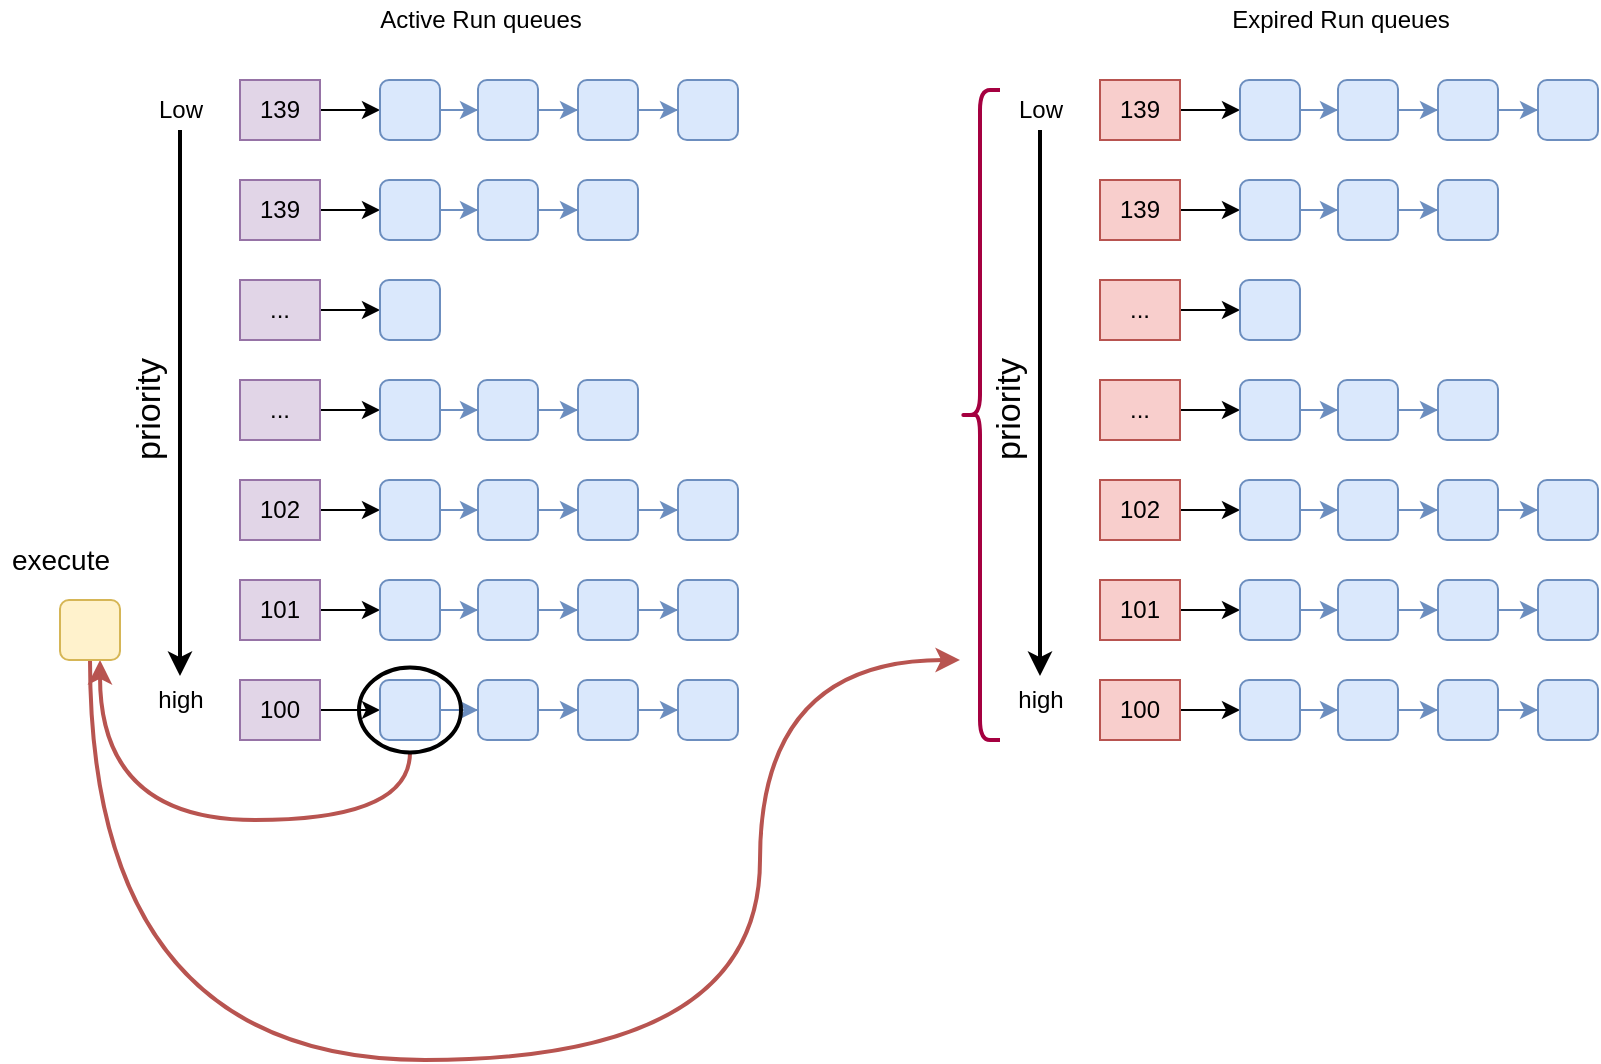 <mxfile version="13.5.5" type="github">
  <diagram id="36sdOlhScXmFpO4X05Oe" name="Page-1">
    <mxGraphModel dx="746" dy="971" grid="1" gridSize="10" guides="1" tooltips="1" connect="1" arrows="1" fold="1" page="1" pageScale="1" pageWidth="827" pageHeight="1169" math="0" shadow="0">
      <root>
        <mxCell id="0" />
        <mxCell id="1" parent="0" />
        <mxCell id="JyXXB15nYnJvHHF5IV0J-5" style="edgeStyle=orthogonalEdgeStyle;rounded=0;orthogonalLoop=1;jettySize=auto;html=1;entryX=0;entryY=0.5;entryDx=0;entryDy=0;" edge="1" parent="1" source="JyXXB15nYnJvHHF5IV0J-1" target="JyXXB15nYnJvHHF5IV0J-4">
          <mxGeometry relative="1" as="geometry" />
        </mxCell>
        <mxCell id="JyXXB15nYnJvHHF5IV0J-1" value="139" style="rounded=0;whiteSpace=wrap;html=1;fillColor=#e1d5e7;strokeColor=#9673a6;" vertex="1" parent="1">
          <mxGeometry x="230" y="200" width="40" height="30" as="geometry" />
        </mxCell>
        <mxCell id="JyXXB15nYnJvHHF5IV0J-7" value="" style="edgeStyle=orthogonalEdgeStyle;rounded=0;orthogonalLoop=1;jettySize=auto;html=1;fillColor=#dae8fc;strokeColor=#6c8ebf;" edge="1" parent="1" source="JyXXB15nYnJvHHF5IV0J-4" target="JyXXB15nYnJvHHF5IV0J-6">
          <mxGeometry relative="1" as="geometry" />
        </mxCell>
        <mxCell id="JyXXB15nYnJvHHF5IV0J-4" value="" style="rounded=1;whiteSpace=wrap;html=1;fillColor=#dae8fc;strokeColor=#6c8ebf;" vertex="1" parent="1">
          <mxGeometry x="300" y="200" width="30" height="30" as="geometry" />
        </mxCell>
        <mxCell id="JyXXB15nYnJvHHF5IV0J-9" value="" style="edgeStyle=orthogonalEdgeStyle;rounded=0;orthogonalLoop=1;jettySize=auto;html=1;fillColor=#dae8fc;strokeColor=#6c8ebf;" edge="1" parent="1" source="JyXXB15nYnJvHHF5IV0J-6" target="JyXXB15nYnJvHHF5IV0J-8">
          <mxGeometry relative="1" as="geometry" />
        </mxCell>
        <mxCell id="JyXXB15nYnJvHHF5IV0J-6" value="" style="rounded=1;whiteSpace=wrap;html=1;fillColor=#dae8fc;strokeColor=#6c8ebf;" vertex="1" parent="1">
          <mxGeometry x="349" y="200" width="30" height="30" as="geometry" />
        </mxCell>
        <mxCell id="JyXXB15nYnJvHHF5IV0J-11" value="" style="edgeStyle=orthogonalEdgeStyle;rounded=0;orthogonalLoop=1;jettySize=auto;html=1;fillColor=#dae8fc;strokeColor=#6c8ebf;" edge="1" parent="1" source="JyXXB15nYnJvHHF5IV0J-8" target="JyXXB15nYnJvHHF5IV0J-10">
          <mxGeometry relative="1" as="geometry" />
        </mxCell>
        <mxCell id="JyXXB15nYnJvHHF5IV0J-8" value="" style="rounded=1;whiteSpace=wrap;html=1;fillColor=#dae8fc;strokeColor=#6c8ebf;" vertex="1" parent="1">
          <mxGeometry x="399" y="200" width="30" height="30" as="geometry" />
        </mxCell>
        <mxCell id="JyXXB15nYnJvHHF5IV0J-10" value="" style="rounded=1;whiteSpace=wrap;html=1;fillColor=#dae8fc;strokeColor=#6c8ebf;" vertex="1" parent="1">
          <mxGeometry x="449" y="200" width="30" height="30" as="geometry" />
        </mxCell>
        <mxCell id="JyXXB15nYnJvHHF5IV0J-12" style="edgeStyle=orthogonalEdgeStyle;rounded=0;orthogonalLoop=1;jettySize=auto;html=1;entryX=0;entryY=0.5;entryDx=0;entryDy=0;" edge="1" parent="1" source="JyXXB15nYnJvHHF5IV0J-13" target="JyXXB15nYnJvHHF5IV0J-15">
          <mxGeometry relative="1" as="geometry" />
        </mxCell>
        <mxCell id="JyXXB15nYnJvHHF5IV0J-13" value="139" style="rounded=0;whiteSpace=wrap;html=1;fillColor=#e1d5e7;strokeColor=#9673a6;" vertex="1" parent="1">
          <mxGeometry x="230" y="250" width="40" height="30" as="geometry" />
        </mxCell>
        <mxCell id="JyXXB15nYnJvHHF5IV0J-14" value="" style="edgeStyle=orthogonalEdgeStyle;rounded=0;orthogonalLoop=1;jettySize=auto;html=1;fillColor=#dae8fc;strokeColor=#6c8ebf;" edge="1" parent="1" source="JyXXB15nYnJvHHF5IV0J-15" target="JyXXB15nYnJvHHF5IV0J-17">
          <mxGeometry relative="1" as="geometry" />
        </mxCell>
        <mxCell id="JyXXB15nYnJvHHF5IV0J-15" value="" style="rounded=1;whiteSpace=wrap;html=1;fillColor=#dae8fc;strokeColor=#6c8ebf;" vertex="1" parent="1">
          <mxGeometry x="300" y="250" width="30" height="30" as="geometry" />
        </mxCell>
        <mxCell id="JyXXB15nYnJvHHF5IV0J-16" value="" style="edgeStyle=orthogonalEdgeStyle;rounded=0;orthogonalLoop=1;jettySize=auto;html=1;fillColor=#dae8fc;strokeColor=#6c8ebf;" edge="1" parent="1" source="JyXXB15nYnJvHHF5IV0J-17" target="JyXXB15nYnJvHHF5IV0J-19">
          <mxGeometry relative="1" as="geometry" />
        </mxCell>
        <mxCell id="JyXXB15nYnJvHHF5IV0J-17" value="" style="rounded=1;whiteSpace=wrap;html=1;fillColor=#dae8fc;strokeColor=#6c8ebf;" vertex="1" parent="1">
          <mxGeometry x="349" y="250" width="30" height="30" as="geometry" />
        </mxCell>
        <mxCell id="JyXXB15nYnJvHHF5IV0J-19" value="" style="rounded=1;whiteSpace=wrap;html=1;fillColor=#dae8fc;strokeColor=#6c8ebf;" vertex="1" parent="1">
          <mxGeometry x="399" y="250" width="30" height="30" as="geometry" />
        </mxCell>
        <mxCell id="JyXXB15nYnJvHHF5IV0J-21" style="edgeStyle=orthogonalEdgeStyle;rounded=0;orthogonalLoop=1;jettySize=auto;html=1;entryX=0;entryY=0.5;entryDx=0;entryDy=0;" edge="1" parent="1" source="JyXXB15nYnJvHHF5IV0J-22" target="JyXXB15nYnJvHHF5IV0J-24">
          <mxGeometry relative="1" as="geometry" />
        </mxCell>
        <mxCell id="JyXXB15nYnJvHHF5IV0J-22" value="..." style="rounded=0;whiteSpace=wrap;html=1;fillColor=#e1d5e7;strokeColor=#9673a6;" vertex="1" parent="1">
          <mxGeometry x="230" y="300" width="40" height="30" as="geometry" />
        </mxCell>
        <mxCell id="JyXXB15nYnJvHHF5IV0J-24" value="" style="rounded=1;whiteSpace=wrap;html=1;fillColor=#dae8fc;strokeColor=#6c8ebf;" vertex="1" parent="1">
          <mxGeometry x="300" y="300" width="30" height="30" as="geometry" />
        </mxCell>
        <mxCell id="JyXXB15nYnJvHHF5IV0J-30" style="edgeStyle=orthogonalEdgeStyle;rounded=0;orthogonalLoop=1;jettySize=auto;html=1;entryX=0;entryY=0.5;entryDx=0;entryDy=0;" edge="1" parent="1" source="JyXXB15nYnJvHHF5IV0J-31" target="JyXXB15nYnJvHHF5IV0J-33">
          <mxGeometry relative="1" as="geometry" />
        </mxCell>
        <mxCell id="JyXXB15nYnJvHHF5IV0J-31" value="..." style="rounded=0;whiteSpace=wrap;html=1;fillColor=#e1d5e7;strokeColor=#9673a6;" vertex="1" parent="1">
          <mxGeometry x="230" y="350" width="40" height="30" as="geometry" />
        </mxCell>
        <mxCell id="JyXXB15nYnJvHHF5IV0J-32" value="" style="edgeStyle=orthogonalEdgeStyle;rounded=0;orthogonalLoop=1;jettySize=auto;html=1;fillColor=#dae8fc;strokeColor=#6c8ebf;" edge="1" parent="1" source="JyXXB15nYnJvHHF5IV0J-33" target="JyXXB15nYnJvHHF5IV0J-35">
          <mxGeometry relative="1" as="geometry" />
        </mxCell>
        <mxCell id="JyXXB15nYnJvHHF5IV0J-33" value="" style="rounded=1;whiteSpace=wrap;html=1;fillColor=#dae8fc;strokeColor=#6c8ebf;" vertex="1" parent="1">
          <mxGeometry x="300" y="350" width="30" height="30" as="geometry" />
        </mxCell>
        <mxCell id="JyXXB15nYnJvHHF5IV0J-34" value="" style="edgeStyle=orthogonalEdgeStyle;rounded=0;orthogonalLoop=1;jettySize=auto;html=1;fillColor=#dae8fc;strokeColor=#6c8ebf;" edge="1" parent="1" source="JyXXB15nYnJvHHF5IV0J-35" target="JyXXB15nYnJvHHF5IV0J-37">
          <mxGeometry relative="1" as="geometry" />
        </mxCell>
        <mxCell id="JyXXB15nYnJvHHF5IV0J-35" value="" style="rounded=1;whiteSpace=wrap;html=1;fillColor=#dae8fc;strokeColor=#6c8ebf;" vertex="1" parent="1">
          <mxGeometry x="349" y="350" width="30" height="30" as="geometry" />
        </mxCell>
        <mxCell id="JyXXB15nYnJvHHF5IV0J-37" value="" style="rounded=1;whiteSpace=wrap;html=1;fillColor=#dae8fc;strokeColor=#6c8ebf;" vertex="1" parent="1">
          <mxGeometry x="399" y="350" width="30" height="30" as="geometry" />
        </mxCell>
        <mxCell id="JyXXB15nYnJvHHF5IV0J-39" style="edgeStyle=orthogonalEdgeStyle;rounded=0;orthogonalLoop=1;jettySize=auto;html=1;entryX=0;entryY=0.5;entryDx=0;entryDy=0;" edge="1" parent="1" source="JyXXB15nYnJvHHF5IV0J-40" target="JyXXB15nYnJvHHF5IV0J-42">
          <mxGeometry relative="1" as="geometry" />
        </mxCell>
        <mxCell id="JyXXB15nYnJvHHF5IV0J-40" value="102" style="rounded=0;whiteSpace=wrap;html=1;fillColor=#e1d5e7;strokeColor=#9673a6;" vertex="1" parent="1">
          <mxGeometry x="230" y="400" width="40" height="30" as="geometry" />
        </mxCell>
        <mxCell id="JyXXB15nYnJvHHF5IV0J-41" value="" style="edgeStyle=orthogonalEdgeStyle;rounded=0;orthogonalLoop=1;jettySize=auto;html=1;fillColor=#dae8fc;strokeColor=#6c8ebf;" edge="1" parent="1" source="JyXXB15nYnJvHHF5IV0J-42" target="JyXXB15nYnJvHHF5IV0J-44">
          <mxGeometry relative="1" as="geometry" />
        </mxCell>
        <mxCell id="JyXXB15nYnJvHHF5IV0J-42" value="" style="rounded=1;whiteSpace=wrap;html=1;fillColor=#dae8fc;strokeColor=#6c8ebf;" vertex="1" parent="1">
          <mxGeometry x="300" y="400" width="30" height="30" as="geometry" />
        </mxCell>
        <mxCell id="JyXXB15nYnJvHHF5IV0J-43" value="" style="edgeStyle=orthogonalEdgeStyle;rounded=0;orthogonalLoop=1;jettySize=auto;html=1;fillColor=#dae8fc;strokeColor=#6c8ebf;" edge="1" parent="1" source="JyXXB15nYnJvHHF5IV0J-44" target="JyXXB15nYnJvHHF5IV0J-46">
          <mxGeometry relative="1" as="geometry" />
        </mxCell>
        <mxCell id="JyXXB15nYnJvHHF5IV0J-44" value="" style="rounded=1;whiteSpace=wrap;html=1;fillColor=#dae8fc;strokeColor=#6c8ebf;" vertex="1" parent="1">
          <mxGeometry x="349" y="400" width="30" height="30" as="geometry" />
        </mxCell>
        <mxCell id="JyXXB15nYnJvHHF5IV0J-45" value="" style="edgeStyle=orthogonalEdgeStyle;rounded=0;orthogonalLoop=1;jettySize=auto;html=1;fillColor=#dae8fc;strokeColor=#6c8ebf;" edge="1" parent="1" source="JyXXB15nYnJvHHF5IV0J-46" target="JyXXB15nYnJvHHF5IV0J-47">
          <mxGeometry relative="1" as="geometry" />
        </mxCell>
        <mxCell id="JyXXB15nYnJvHHF5IV0J-46" value="" style="rounded=1;whiteSpace=wrap;html=1;fillColor=#dae8fc;strokeColor=#6c8ebf;" vertex="1" parent="1">
          <mxGeometry x="399" y="400" width="30" height="30" as="geometry" />
        </mxCell>
        <mxCell id="JyXXB15nYnJvHHF5IV0J-47" value="" style="rounded=1;whiteSpace=wrap;html=1;fillColor=#dae8fc;strokeColor=#6c8ebf;" vertex="1" parent="1">
          <mxGeometry x="449" y="400" width="30" height="30" as="geometry" />
        </mxCell>
        <mxCell id="JyXXB15nYnJvHHF5IV0J-48" style="edgeStyle=orthogonalEdgeStyle;rounded=0;orthogonalLoop=1;jettySize=auto;html=1;entryX=0;entryY=0.5;entryDx=0;entryDy=0;" edge="1" parent="1" source="JyXXB15nYnJvHHF5IV0J-49" target="JyXXB15nYnJvHHF5IV0J-51">
          <mxGeometry relative="1" as="geometry" />
        </mxCell>
        <mxCell id="JyXXB15nYnJvHHF5IV0J-49" value="101" style="rounded=0;whiteSpace=wrap;html=1;fillColor=#e1d5e7;strokeColor=#9673a6;" vertex="1" parent="1">
          <mxGeometry x="230" y="450" width="40" height="30" as="geometry" />
        </mxCell>
        <mxCell id="JyXXB15nYnJvHHF5IV0J-50" value="" style="edgeStyle=orthogonalEdgeStyle;rounded=0;orthogonalLoop=1;jettySize=auto;html=1;fillColor=#dae8fc;strokeColor=#6c8ebf;" edge="1" parent="1" source="JyXXB15nYnJvHHF5IV0J-51" target="JyXXB15nYnJvHHF5IV0J-53">
          <mxGeometry relative="1" as="geometry" />
        </mxCell>
        <mxCell id="JyXXB15nYnJvHHF5IV0J-51" value="" style="rounded=1;whiteSpace=wrap;html=1;fillColor=#dae8fc;strokeColor=#6c8ebf;" vertex="1" parent="1">
          <mxGeometry x="300" y="450" width="30" height="30" as="geometry" />
        </mxCell>
        <mxCell id="JyXXB15nYnJvHHF5IV0J-52" value="" style="edgeStyle=orthogonalEdgeStyle;rounded=0;orthogonalLoop=1;jettySize=auto;html=1;fillColor=#dae8fc;strokeColor=#6c8ebf;" edge="1" parent="1" source="JyXXB15nYnJvHHF5IV0J-53" target="JyXXB15nYnJvHHF5IV0J-55">
          <mxGeometry relative="1" as="geometry" />
        </mxCell>
        <mxCell id="JyXXB15nYnJvHHF5IV0J-53" value="" style="rounded=1;whiteSpace=wrap;html=1;fillColor=#dae8fc;strokeColor=#6c8ebf;" vertex="1" parent="1">
          <mxGeometry x="349" y="450" width="30" height="30" as="geometry" />
        </mxCell>
        <mxCell id="JyXXB15nYnJvHHF5IV0J-54" value="" style="edgeStyle=orthogonalEdgeStyle;rounded=0;orthogonalLoop=1;jettySize=auto;html=1;fillColor=#dae8fc;strokeColor=#6c8ebf;" edge="1" parent="1" source="JyXXB15nYnJvHHF5IV0J-55" target="JyXXB15nYnJvHHF5IV0J-56">
          <mxGeometry relative="1" as="geometry" />
        </mxCell>
        <mxCell id="JyXXB15nYnJvHHF5IV0J-55" value="" style="rounded=1;whiteSpace=wrap;html=1;fillColor=#dae8fc;strokeColor=#6c8ebf;" vertex="1" parent="1">
          <mxGeometry x="399" y="450" width="30" height="30" as="geometry" />
        </mxCell>
        <mxCell id="JyXXB15nYnJvHHF5IV0J-56" value="" style="rounded=1;whiteSpace=wrap;html=1;fillColor=#dae8fc;strokeColor=#6c8ebf;" vertex="1" parent="1">
          <mxGeometry x="449" y="450" width="30" height="30" as="geometry" />
        </mxCell>
        <mxCell id="JyXXB15nYnJvHHF5IV0J-57" style="edgeStyle=orthogonalEdgeStyle;rounded=0;orthogonalLoop=1;jettySize=auto;html=1;entryX=0;entryY=0.5;entryDx=0;entryDy=0;" edge="1" parent="1" source="JyXXB15nYnJvHHF5IV0J-58" target="JyXXB15nYnJvHHF5IV0J-60">
          <mxGeometry relative="1" as="geometry" />
        </mxCell>
        <mxCell id="JyXXB15nYnJvHHF5IV0J-58" value="100" style="rounded=0;whiteSpace=wrap;html=1;fillColor=#e1d5e7;strokeColor=#9673a6;" vertex="1" parent="1">
          <mxGeometry x="230" y="500" width="40" height="30" as="geometry" />
        </mxCell>
        <mxCell id="JyXXB15nYnJvHHF5IV0J-59" value="" style="edgeStyle=orthogonalEdgeStyle;rounded=0;orthogonalLoop=1;jettySize=auto;html=1;fillColor=#dae8fc;strokeColor=#6c8ebf;" edge="1" parent="1" source="JyXXB15nYnJvHHF5IV0J-60" target="JyXXB15nYnJvHHF5IV0J-62">
          <mxGeometry relative="1" as="geometry" />
        </mxCell>
        <mxCell id="JyXXB15nYnJvHHF5IV0J-60" value="" style="rounded=1;whiteSpace=wrap;html=1;fillColor=#dae8fc;strokeColor=#6c8ebf;" vertex="1" parent="1">
          <mxGeometry x="300" y="500" width="30" height="30" as="geometry" />
        </mxCell>
        <mxCell id="JyXXB15nYnJvHHF5IV0J-61" value="" style="edgeStyle=orthogonalEdgeStyle;rounded=0;orthogonalLoop=1;jettySize=auto;html=1;fillColor=#dae8fc;strokeColor=#6c8ebf;" edge="1" parent="1" source="JyXXB15nYnJvHHF5IV0J-62" target="JyXXB15nYnJvHHF5IV0J-64">
          <mxGeometry relative="1" as="geometry" />
        </mxCell>
        <mxCell id="JyXXB15nYnJvHHF5IV0J-62" value="" style="rounded=1;whiteSpace=wrap;html=1;fillColor=#dae8fc;strokeColor=#6c8ebf;" vertex="1" parent="1">
          <mxGeometry x="349" y="500" width="30" height="30" as="geometry" />
        </mxCell>
        <mxCell id="JyXXB15nYnJvHHF5IV0J-63" value="" style="edgeStyle=orthogonalEdgeStyle;rounded=0;orthogonalLoop=1;jettySize=auto;html=1;fillColor=#dae8fc;strokeColor=#6c8ebf;" edge="1" parent="1" source="JyXXB15nYnJvHHF5IV0J-64" target="JyXXB15nYnJvHHF5IV0J-65">
          <mxGeometry relative="1" as="geometry" />
        </mxCell>
        <mxCell id="JyXXB15nYnJvHHF5IV0J-64" value="" style="rounded=1;whiteSpace=wrap;html=1;fillColor=#dae8fc;strokeColor=#6c8ebf;" vertex="1" parent="1">
          <mxGeometry x="399" y="500" width="30" height="30" as="geometry" />
        </mxCell>
        <mxCell id="JyXXB15nYnJvHHF5IV0J-65" value="" style="rounded=1;whiteSpace=wrap;html=1;fillColor=#dae8fc;strokeColor=#6c8ebf;" vertex="1" parent="1">
          <mxGeometry x="449" y="500" width="30" height="30" as="geometry" />
        </mxCell>
        <mxCell id="JyXXB15nYnJvHHF5IV0J-66" value="Active Run queues" style="text;html=1;align=center;verticalAlign=middle;resizable=0;points=[];autosize=1;" vertex="1" parent="1">
          <mxGeometry x="290" y="160" width="120" height="20" as="geometry" />
        </mxCell>
        <mxCell id="JyXXB15nYnJvHHF5IV0J-69" style="edgeStyle=orthogonalEdgeStyle;rounded=0;orthogonalLoop=1;jettySize=auto;html=1;entryX=0.5;entryY=-0.1;entryDx=0;entryDy=0;entryPerimeter=0;strokeWidth=2;" edge="1" parent="1" source="JyXXB15nYnJvHHF5IV0J-67" target="JyXXB15nYnJvHHF5IV0J-68">
          <mxGeometry relative="1" as="geometry" />
        </mxCell>
        <mxCell id="JyXXB15nYnJvHHF5IV0J-67" value="Low" style="text;html=1;align=center;verticalAlign=middle;resizable=0;points=[];autosize=1;" vertex="1" parent="1">
          <mxGeometry x="180" y="205" width="40" height="20" as="geometry" />
        </mxCell>
        <mxCell id="JyXXB15nYnJvHHF5IV0J-68" value="high" style="text;html=1;align=center;verticalAlign=middle;resizable=0;points=[];autosize=1;" vertex="1" parent="1">
          <mxGeometry x="180" y="500" width="40" height="20" as="geometry" />
        </mxCell>
        <mxCell id="JyXXB15nYnJvHHF5IV0J-70" value="&lt;font style=&quot;font-size: 17px&quot;&gt;priority&lt;/font&gt;" style="text;html=1;align=center;verticalAlign=middle;resizable=0;points=[];autosize=1;rotation=270;" vertex="1" parent="1">
          <mxGeometry x="150" y="355" width="70" height="20" as="geometry" />
        </mxCell>
        <mxCell id="JyXXB15nYnJvHHF5IV0J-71" style="edgeStyle=orthogonalEdgeStyle;rounded=0;orthogonalLoop=1;jettySize=auto;html=1;entryX=0;entryY=0.5;entryDx=0;entryDy=0;" edge="1" parent="1" source="JyXXB15nYnJvHHF5IV0J-72" target="JyXXB15nYnJvHHF5IV0J-74">
          <mxGeometry relative="1" as="geometry" />
        </mxCell>
        <mxCell id="JyXXB15nYnJvHHF5IV0J-72" value="139" style="rounded=0;whiteSpace=wrap;html=1;fillColor=#f8cecc;strokeColor=#b85450;" vertex="1" parent="1">
          <mxGeometry x="660" y="200" width="40" height="30" as="geometry" />
        </mxCell>
        <mxCell id="JyXXB15nYnJvHHF5IV0J-73" value="" style="edgeStyle=orthogonalEdgeStyle;rounded=0;orthogonalLoop=1;jettySize=auto;html=1;fillColor=#dae8fc;strokeColor=#6c8ebf;" edge="1" parent="1" source="JyXXB15nYnJvHHF5IV0J-74" target="JyXXB15nYnJvHHF5IV0J-76">
          <mxGeometry relative="1" as="geometry" />
        </mxCell>
        <mxCell id="JyXXB15nYnJvHHF5IV0J-74" value="" style="rounded=1;whiteSpace=wrap;html=1;fillColor=#dae8fc;strokeColor=#6c8ebf;" vertex="1" parent="1">
          <mxGeometry x="730" y="200" width="30" height="30" as="geometry" />
        </mxCell>
        <mxCell id="JyXXB15nYnJvHHF5IV0J-75" value="" style="edgeStyle=orthogonalEdgeStyle;rounded=0;orthogonalLoop=1;jettySize=auto;html=1;fillColor=#dae8fc;strokeColor=#6c8ebf;" edge="1" parent="1" source="JyXXB15nYnJvHHF5IV0J-76" target="JyXXB15nYnJvHHF5IV0J-78">
          <mxGeometry relative="1" as="geometry" />
        </mxCell>
        <mxCell id="JyXXB15nYnJvHHF5IV0J-76" value="" style="rounded=1;whiteSpace=wrap;html=1;fillColor=#dae8fc;strokeColor=#6c8ebf;" vertex="1" parent="1">
          <mxGeometry x="779" y="200" width="30" height="30" as="geometry" />
        </mxCell>
        <mxCell id="JyXXB15nYnJvHHF5IV0J-77" value="" style="edgeStyle=orthogonalEdgeStyle;rounded=0;orthogonalLoop=1;jettySize=auto;html=1;fillColor=#dae8fc;strokeColor=#6c8ebf;" edge="1" parent="1" source="JyXXB15nYnJvHHF5IV0J-78" target="JyXXB15nYnJvHHF5IV0J-79">
          <mxGeometry relative="1" as="geometry" />
        </mxCell>
        <mxCell id="JyXXB15nYnJvHHF5IV0J-78" value="" style="rounded=1;whiteSpace=wrap;html=1;fillColor=#dae8fc;strokeColor=#6c8ebf;" vertex="1" parent="1">
          <mxGeometry x="829" y="200" width="30" height="30" as="geometry" />
        </mxCell>
        <mxCell id="JyXXB15nYnJvHHF5IV0J-79" value="" style="rounded=1;whiteSpace=wrap;html=1;fillColor=#dae8fc;strokeColor=#6c8ebf;" vertex="1" parent="1">
          <mxGeometry x="879" y="200" width="30" height="30" as="geometry" />
        </mxCell>
        <mxCell id="JyXXB15nYnJvHHF5IV0J-80" style="edgeStyle=orthogonalEdgeStyle;rounded=0;orthogonalLoop=1;jettySize=auto;html=1;entryX=0;entryY=0.5;entryDx=0;entryDy=0;" edge="1" parent="1" source="JyXXB15nYnJvHHF5IV0J-81" target="JyXXB15nYnJvHHF5IV0J-83">
          <mxGeometry relative="1" as="geometry" />
        </mxCell>
        <mxCell id="JyXXB15nYnJvHHF5IV0J-81" value="139" style="rounded=0;whiteSpace=wrap;html=1;fillColor=#f8cecc;strokeColor=#b85450;" vertex="1" parent="1">
          <mxGeometry x="660" y="250" width="40" height="30" as="geometry" />
        </mxCell>
        <mxCell id="JyXXB15nYnJvHHF5IV0J-82" value="" style="edgeStyle=orthogonalEdgeStyle;rounded=0;orthogonalLoop=1;jettySize=auto;html=1;fillColor=#dae8fc;strokeColor=#6c8ebf;" edge="1" parent="1" source="JyXXB15nYnJvHHF5IV0J-83" target="JyXXB15nYnJvHHF5IV0J-85">
          <mxGeometry relative="1" as="geometry" />
        </mxCell>
        <mxCell id="JyXXB15nYnJvHHF5IV0J-83" value="" style="rounded=1;whiteSpace=wrap;html=1;fillColor=#dae8fc;strokeColor=#6c8ebf;" vertex="1" parent="1">
          <mxGeometry x="730" y="250" width="30" height="30" as="geometry" />
        </mxCell>
        <mxCell id="JyXXB15nYnJvHHF5IV0J-84" value="" style="edgeStyle=orthogonalEdgeStyle;rounded=0;orthogonalLoop=1;jettySize=auto;html=1;fillColor=#dae8fc;strokeColor=#6c8ebf;" edge="1" parent="1" source="JyXXB15nYnJvHHF5IV0J-85" target="JyXXB15nYnJvHHF5IV0J-86">
          <mxGeometry relative="1" as="geometry" />
        </mxCell>
        <mxCell id="JyXXB15nYnJvHHF5IV0J-85" value="" style="rounded=1;whiteSpace=wrap;html=1;fillColor=#dae8fc;strokeColor=#6c8ebf;" vertex="1" parent="1">
          <mxGeometry x="779" y="250" width="30" height="30" as="geometry" />
        </mxCell>
        <mxCell id="JyXXB15nYnJvHHF5IV0J-86" value="" style="rounded=1;whiteSpace=wrap;html=1;fillColor=#dae8fc;strokeColor=#6c8ebf;" vertex="1" parent="1">
          <mxGeometry x="829" y="250" width="30" height="30" as="geometry" />
        </mxCell>
        <mxCell id="JyXXB15nYnJvHHF5IV0J-87" style="edgeStyle=orthogonalEdgeStyle;rounded=0;orthogonalLoop=1;jettySize=auto;html=1;entryX=0;entryY=0.5;entryDx=0;entryDy=0;" edge="1" parent="1" source="JyXXB15nYnJvHHF5IV0J-88" target="JyXXB15nYnJvHHF5IV0J-89">
          <mxGeometry relative="1" as="geometry" />
        </mxCell>
        <mxCell id="JyXXB15nYnJvHHF5IV0J-88" value="..." style="rounded=0;whiteSpace=wrap;html=1;fillColor=#f8cecc;strokeColor=#b85450;" vertex="1" parent="1">
          <mxGeometry x="660" y="300" width="40" height="30" as="geometry" />
        </mxCell>
        <mxCell id="JyXXB15nYnJvHHF5IV0J-89" value="" style="rounded=1;whiteSpace=wrap;html=1;fillColor=#dae8fc;strokeColor=#6c8ebf;" vertex="1" parent="1">
          <mxGeometry x="730" y="300" width="30" height="30" as="geometry" />
        </mxCell>
        <mxCell id="JyXXB15nYnJvHHF5IV0J-90" style="edgeStyle=orthogonalEdgeStyle;rounded=0;orthogonalLoop=1;jettySize=auto;html=1;entryX=0;entryY=0.5;entryDx=0;entryDy=0;" edge="1" parent="1" source="JyXXB15nYnJvHHF5IV0J-91" target="JyXXB15nYnJvHHF5IV0J-93">
          <mxGeometry relative="1" as="geometry" />
        </mxCell>
        <mxCell id="JyXXB15nYnJvHHF5IV0J-91" value="..." style="rounded=0;whiteSpace=wrap;html=1;fillColor=#f8cecc;strokeColor=#b85450;" vertex="1" parent="1">
          <mxGeometry x="660" y="350" width="40" height="30" as="geometry" />
        </mxCell>
        <mxCell id="JyXXB15nYnJvHHF5IV0J-92" value="" style="edgeStyle=orthogonalEdgeStyle;rounded=0;orthogonalLoop=1;jettySize=auto;html=1;fillColor=#dae8fc;strokeColor=#6c8ebf;" edge="1" parent="1" source="JyXXB15nYnJvHHF5IV0J-93" target="JyXXB15nYnJvHHF5IV0J-95">
          <mxGeometry relative="1" as="geometry" />
        </mxCell>
        <mxCell id="JyXXB15nYnJvHHF5IV0J-93" value="" style="rounded=1;whiteSpace=wrap;html=1;fillColor=#dae8fc;strokeColor=#6c8ebf;" vertex="1" parent="1">
          <mxGeometry x="730" y="350" width="30" height="30" as="geometry" />
        </mxCell>
        <mxCell id="JyXXB15nYnJvHHF5IV0J-94" value="" style="edgeStyle=orthogonalEdgeStyle;rounded=0;orthogonalLoop=1;jettySize=auto;html=1;fillColor=#dae8fc;strokeColor=#6c8ebf;" edge="1" parent="1" source="JyXXB15nYnJvHHF5IV0J-95" target="JyXXB15nYnJvHHF5IV0J-96">
          <mxGeometry relative="1" as="geometry" />
        </mxCell>
        <mxCell id="JyXXB15nYnJvHHF5IV0J-95" value="" style="rounded=1;whiteSpace=wrap;html=1;fillColor=#dae8fc;strokeColor=#6c8ebf;" vertex="1" parent="1">
          <mxGeometry x="779" y="350" width="30" height="30" as="geometry" />
        </mxCell>
        <mxCell id="JyXXB15nYnJvHHF5IV0J-96" value="" style="rounded=1;whiteSpace=wrap;html=1;fillColor=#dae8fc;strokeColor=#6c8ebf;" vertex="1" parent="1">
          <mxGeometry x="829" y="350" width="30" height="30" as="geometry" />
        </mxCell>
        <mxCell id="JyXXB15nYnJvHHF5IV0J-97" style="edgeStyle=orthogonalEdgeStyle;rounded=0;orthogonalLoop=1;jettySize=auto;html=1;entryX=0;entryY=0.5;entryDx=0;entryDy=0;" edge="1" parent="1" source="JyXXB15nYnJvHHF5IV0J-98" target="JyXXB15nYnJvHHF5IV0J-100">
          <mxGeometry relative="1" as="geometry" />
        </mxCell>
        <mxCell id="JyXXB15nYnJvHHF5IV0J-98" value="102" style="rounded=0;whiteSpace=wrap;html=1;fillColor=#f8cecc;strokeColor=#b85450;" vertex="1" parent="1">
          <mxGeometry x="660" y="400" width="40" height="30" as="geometry" />
        </mxCell>
        <mxCell id="JyXXB15nYnJvHHF5IV0J-99" value="" style="edgeStyle=orthogonalEdgeStyle;rounded=0;orthogonalLoop=1;jettySize=auto;html=1;fillColor=#dae8fc;strokeColor=#6c8ebf;" edge="1" parent="1" source="JyXXB15nYnJvHHF5IV0J-100" target="JyXXB15nYnJvHHF5IV0J-102">
          <mxGeometry relative="1" as="geometry" />
        </mxCell>
        <mxCell id="JyXXB15nYnJvHHF5IV0J-100" value="" style="rounded=1;whiteSpace=wrap;html=1;fillColor=#dae8fc;strokeColor=#6c8ebf;" vertex="1" parent="1">
          <mxGeometry x="730" y="400" width="30" height="30" as="geometry" />
        </mxCell>
        <mxCell id="JyXXB15nYnJvHHF5IV0J-101" value="" style="edgeStyle=orthogonalEdgeStyle;rounded=0;orthogonalLoop=1;jettySize=auto;html=1;fillColor=#dae8fc;strokeColor=#6c8ebf;" edge="1" parent="1" source="JyXXB15nYnJvHHF5IV0J-102" target="JyXXB15nYnJvHHF5IV0J-104">
          <mxGeometry relative="1" as="geometry" />
        </mxCell>
        <mxCell id="JyXXB15nYnJvHHF5IV0J-102" value="" style="rounded=1;whiteSpace=wrap;html=1;fillColor=#dae8fc;strokeColor=#6c8ebf;" vertex="1" parent="1">
          <mxGeometry x="779" y="400" width="30" height="30" as="geometry" />
        </mxCell>
        <mxCell id="JyXXB15nYnJvHHF5IV0J-103" value="" style="edgeStyle=orthogonalEdgeStyle;rounded=0;orthogonalLoop=1;jettySize=auto;html=1;fillColor=#dae8fc;strokeColor=#6c8ebf;" edge="1" parent="1" source="JyXXB15nYnJvHHF5IV0J-104" target="JyXXB15nYnJvHHF5IV0J-105">
          <mxGeometry relative="1" as="geometry" />
        </mxCell>
        <mxCell id="JyXXB15nYnJvHHF5IV0J-104" value="" style="rounded=1;whiteSpace=wrap;html=1;fillColor=#dae8fc;strokeColor=#6c8ebf;" vertex="1" parent="1">
          <mxGeometry x="829" y="400" width="30" height="30" as="geometry" />
        </mxCell>
        <mxCell id="JyXXB15nYnJvHHF5IV0J-105" value="" style="rounded=1;whiteSpace=wrap;html=1;fillColor=#dae8fc;strokeColor=#6c8ebf;" vertex="1" parent="1">
          <mxGeometry x="879" y="400" width="30" height="30" as="geometry" />
        </mxCell>
        <mxCell id="JyXXB15nYnJvHHF5IV0J-106" style="edgeStyle=orthogonalEdgeStyle;rounded=0;orthogonalLoop=1;jettySize=auto;html=1;entryX=0;entryY=0.5;entryDx=0;entryDy=0;" edge="1" parent="1" source="JyXXB15nYnJvHHF5IV0J-107" target="JyXXB15nYnJvHHF5IV0J-109">
          <mxGeometry relative="1" as="geometry" />
        </mxCell>
        <mxCell id="JyXXB15nYnJvHHF5IV0J-107" value="101" style="rounded=0;whiteSpace=wrap;html=1;fillColor=#f8cecc;strokeColor=#b85450;" vertex="1" parent="1">
          <mxGeometry x="660" y="450" width="40" height="30" as="geometry" />
        </mxCell>
        <mxCell id="JyXXB15nYnJvHHF5IV0J-108" value="" style="edgeStyle=orthogonalEdgeStyle;rounded=0;orthogonalLoop=1;jettySize=auto;html=1;fillColor=#dae8fc;strokeColor=#6c8ebf;" edge="1" parent="1" source="JyXXB15nYnJvHHF5IV0J-109" target="JyXXB15nYnJvHHF5IV0J-111">
          <mxGeometry relative="1" as="geometry" />
        </mxCell>
        <mxCell id="JyXXB15nYnJvHHF5IV0J-109" value="" style="rounded=1;whiteSpace=wrap;html=1;fillColor=#dae8fc;strokeColor=#6c8ebf;" vertex="1" parent="1">
          <mxGeometry x="730" y="450" width="30" height="30" as="geometry" />
        </mxCell>
        <mxCell id="JyXXB15nYnJvHHF5IV0J-110" value="" style="edgeStyle=orthogonalEdgeStyle;rounded=0;orthogonalLoop=1;jettySize=auto;html=1;fillColor=#dae8fc;strokeColor=#6c8ebf;" edge="1" parent="1" source="JyXXB15nYnJvHHF5IV0J-111" target="JyXXB15nYnJvHHF5IV0J-113">
          <mxGeometry relative="1" as="geometry" />
        </mxCell>
        <mxCell id="JyXXB15nYnJvHHF5IV0J-111" value="" style="rounded=1;whiteSpace=wrap;html=1;fillColor=#dae8fc;strokeColor=#6c8ebf;" vertex="1" parent="1">
          <mxGeometry x="779" y="450" width="30" height="30" as="geometry" />
        </mxCell>
        <mxCell id="JyXXB15nYnJvHHF5IV0J-112" value="" style="edgeStyle=orthogonalEdgeStyle;rounded=0;orthogonalLoop=1;jettySize=auto;html=1;fillColor=#dae8fc;strokeColor=#6c8ebf;" edge="1" parent="1" source="JyXXB15nYnJvHHF5IV0J-113" target="JyXXB15nYnJvHHF5IV0J-114">
          <mxGeometry relative="1" as="geometry" />
        </mxCell>
        <mxCell id="JyXXB15nYnJvHHF5IV0J-113" value="" style="rounded=1;whiteSpace=wrap;html=1;fillColor=#dae8fc;strokeColor=#6c8ebf;" vertex="1" parent="1">
          <mxGeometry x="829" y="450" width="30" height="30" as="geometry" />
        </mxCell>
        <mxCell id="JyXXB15nYnJvHHF5IV0J-114" value="" style="rounded=1;whiteSpace=wrap;html=1;fillColor=#dae8fc;strokeColor=#6c8ebf;" vertex="1" parent="1">
          <mxGeometry x="879" y="450" width="30" height="30" as="geometry" />
        </mxCell>
        <mxCell id="JyXXB15nYnJvHHF5IV0J-115" style="edgeStyle=orthogonalEdgeStyle;rounded=0;orthogonalLoop=1;jettySize=auto;html=1;entryX=0;entryY=0.5;entryDx=0;entryDy=0;" edge="1" parent="1" source="JyXXB15nYnJvHHF5IV0J-116" target="JyXXB15nYnJvHHF5IV0J-118">
          <mxGeometry relative="1" as="geometry" />
        </mxCell>
        <mxCell id="JyXXB15nYnJvHHF5IV0J-116" value="100" style="rounded=0;whiteSpace=wrap;html=1;fillColor=#f8cecc;strokeColor=#b85450;" vertex="1" parent="1">
          <mxGeometry x="660" y="500" width="40" height="30" as="geometry" />
        </mxCell>
        <mxCell id="JyXXB15nYnJvHHF5IV0J-117" value="" style="edgeStyle=orthogonalEdgeStyle;rounded=0;orthogonalLoop=1;jettySize=auto;html=1;fillColor=#dae8fc;strokeColor=#6c8ebf;" edge="1" parent="1" source="JyXXB15nYnJvHHF5IV0J-118" target="JyXXB15nYnJvHHF5IV0J-120">
          <mxGeometry relative="1" as="geometry" />
        </mxCell>
        <mxCell id="JyXXB15nYnJvHHF5IV0J-118" value="" style="rounded=1;whiteSpace=wrap;html=1;fillColor=#dae8fc;strokeColor=#6c8ebf;" vertex="1" parent="1">
          <mxGeometry x="730" y="500" width="30" height="30" as="geometry" />
        </mxCell>
        <mxCell id="JyXXB15nYnJvHHF5IV0J-119" value="" style="edgeStyle=orthogonalEdgeStyle;rounded=0;orthogonalLoop=1;jettySize=auto;html=1;fillColor=#dae8fc;strokeColor=#6c8ebf;" edge="1" parent="1" source="JyXXB15nYnJvHHF5IV0J-120" target="JyXXB15nYnJvHHF5IV0J-122">
          <mxGeometry relative="1" as="geometry" />
        </mxCell>
        <mxCell id="JyXXB15nYnJvHHF5IV0J-120" value="" style="rounded=1;whiteSpace=wrap;html=1;fillColor=#dae8fc;strokeColor=#6c8ebf;" vertex="1" parent="1">
          <mxGeometry x="779" y="500" width="30" height="30" as="geometry" />
        </mxCell>
        <mxCell id="JyXXB15nYnJvHHF5IV0J-121" value="" style="edgeStyle=orthogonalEdgeStyle;rounded=0;orthogonalLoop=1;jettySize=auto;html=1;fillColor=#dae8fc;strokeColor=#6c8ebf;" edge="1" parent="1" source="JyXXB15nYnJvHHF5IV0J-122" target="JyXXB15nYnJvHHF5IV0J-123">
          <mxGeometry relative="1" as="geometry" />
        </mxCell>
        <mxCell id="JyXXB15nYnJvHHF5IV0J-122" value="" style="rounded=1;whiteSpace=wrap;html=1;fillColor=#dae8fc;strokeColor=#6c8ebf;" vertex="1" parent="1">
          <mxGeometry x="829" y="500" width="30" height="30" as="geometry" />
        </mxCell>
        <mxCell id="JyXXB15nYnJvHHF5IV0J-123" value="" style="rounded=1;whiteSpace=wrap;html=1;fillColor=#dae8fc;strokeColor=#6c8ebf;" vertex="1" parent="1">
          <mxGeometry x="879" y="500" width="30" height="30" as="geometry" />
        </mxCell>
        <mxCell id="JyXXB15nYnJvHHF5IV0J-124" value="Expired Run queues" style="text;html=1;align=center;verticalAlign=middle;resizable=0;points=[];autosize=1;" vertex="1" parent="1">
          <mxGeometry x="720" y="160" width="120" height="20" as="geometry" />
        </mxCell>
        <mxCell id="JyXXB15nYnJvHHF5IV0J-125" style="edgeStyle=orthogonalEdgeStyle;rounded=0;orthogonalLoop=1;jettySize=auto;html=1;entryX=0.5;entryY=-0.1;entryDx=0;entryDy=0;entryPerimeter=0;strokeWidth=2;" edge="1" parent="1" source="JyXXB15nYnJvHHF5IV0J-126" target="JyXXB15nYnJvHHF5IV0J-127">
          <mxGeometry relative="1" as="geometry" />
        </mxCell>
        <mxCell id="JyXXB15nYnJvHHF5IV0J-126" value="Low" style="text;html=1;align=center;verticalAlign=middle;resizable=0;points=[];autosize=1;" vertex="1" parent="1">
          <mxGeometry x="610" y="205" width="40" height="20" as="geometry" />
        </mxCell>
        <mxCell id="JyXXB15nYnJvHHF5IV0J-127" value="high" style="text;html=1;align=center;verticalAlign=middle;resizable=0;points=[];autosize=1;" vertex="1" parent="1">
          <mxGeometry x="610" y="500" width="40" height="20" as="geometry" />
        </mxCell>
        <mxCell id="JyXXB15nYnJvHHF5IV0J-128" value="&lt;font style=&quot;font-size: 17px&quot;&gt;priority&lt;/font&gt;" style="text;html=1;align=center;verticalAlign=middle;resizable=0;points=[];autosize=1;rotation=270;" vertex="1" parent="1">
          <mxGeometry x="580" y="355" width="70" height="20" as="geometry" />
        </mxCell>
        <mxCell id="JyXXB15nYnJvHHF5IV0J-130" style="edgeStyle=orthogonalEdgeStyle;rounded=0;orthogonalLoop=1;jettySize=auto;html=1;strokeWidth=2;curved=1;fillColor=#f8cecc;strokeColor=#b85450;" edge="1" parent="1" source="JyXXB15nYnJvHHF5IV0J-129">
          <mxGeometry relative="1" as="geometry">
            <mxPoint x="160" y="490" as="targetPoint" />
            <Array as="points">
              <mxPoint x="315" y="570" />
              <mxPoint x="160" y="570" />
            </Array>
          </mxGeometry>
        </mxCell>
        <mxCell id="JyXXB15nYnJvHHF5IV0J-129" value="" style="ellipse;whiteSpace=wrap;html=1;fillColor=none;strokeWidth=2;" vertex="1" parent="1">
          <mxGeometry x="289.5" y="493.75" width="51" height="42.5" as="geometry" />
        </mxCell>
        <mxCell id="JyXXB15nYnJvHHF5IV0J-132" style="edgeStyle=orthogonalEdgeStyle;curved=1;rounded=0;orthogonalLoop=1;jettySize=auto;html=1;strokeWidth=2;fillColor=#f8cecc;strokeColor=#b85450;" edge="1" parent="1" source="JyXXB15nYnJvHHF5IV0J-131">
          <mxGeometry relative="1" as="geometry">
            <mxPoint x="590" y="490" as="targetPoint" />
            <Array as="points">
              <mxPoint x="155" y="690" />
              <mxPoint x="490" y="690" />
              <mxPoint x="490" y="490" />
            </Array>
          </mxGeometry>
        </mxCell>
        <mxCell id="JyXXB15nYnJvHHF5IV0J-131" value="" style="rounded=1;whiteSpace=wrap;html=1;fillColor=#fff2cc;strokeColor=#d6b656;" vertex="1" parent="1">
          <mxGeometry x="140" y="460" width="30" height="30" as="geometry" />
        </mxCell>
        <mxCell id="JyXXB15nYnJvHHF5IV0J-133" value="&lt;font style=&quot;font-size: 14px&quot;&gt;execute&lt;/font&gt;" style="text;html=1;align=center;verticalAlign=middle;resizable=0;points=[];autosize=1;" vertex="1" parent="1">
          <mxGeometry x="110" y="430" width="60" height="20" as="geometry" />
        </mxCell>
        <mxCell id="JyXXB15nYnJvHHF5IV0J-139" value="" style="shape=curlyBracket;whiteSpace=wrap;html=1;rounded=1;strokeWidth=2;fillColor=#d80073;strokeColor=#A50040;fontColor=#ffffff;" vertex="1" parent="1">
          <mxGeometry x="590" y="205" width="20" height="325" as="geometry" />
        </mxCell>
      </root>
    </mxGraphModel>
  </diagram>
</mxfile>
